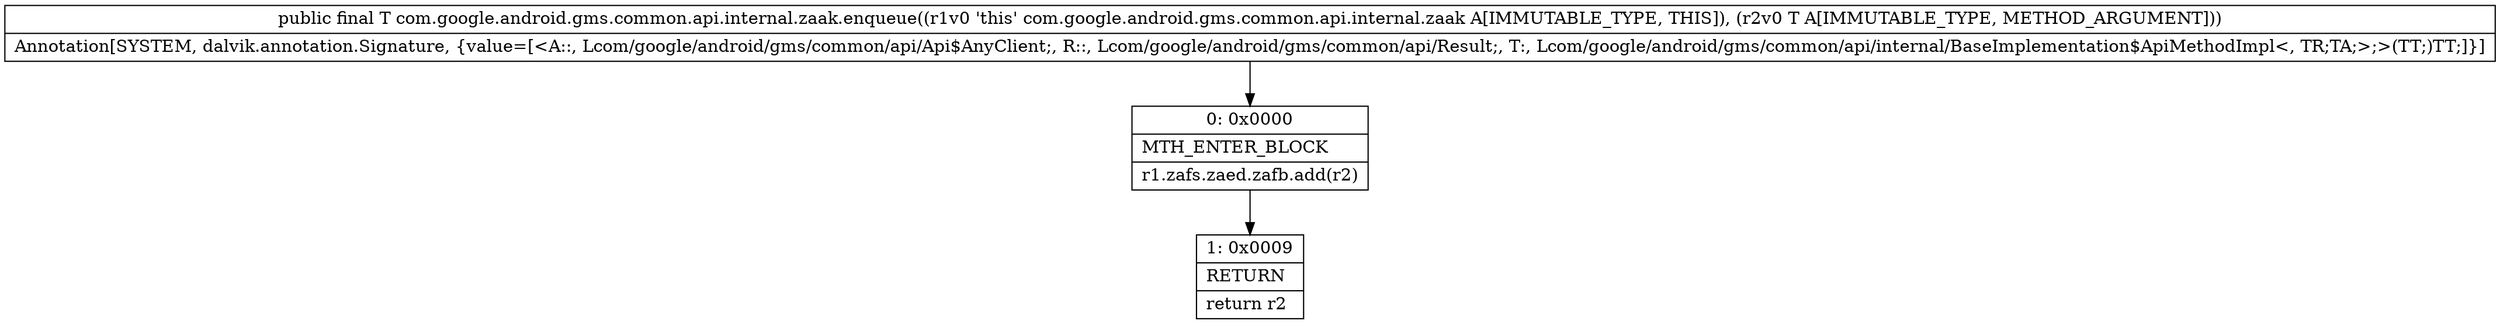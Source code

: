 digraph "CFG forcom.google.android.gms.common.api.internal.zaak.enqueue(Lcom\/google\/android\/gms\/common\/api\/internal\/BaseImplementation$ApiMethodImpl;)Lcom\/google\/android\/gms\/common\/api\/internal\/BaseImplementation$ApiMethodImpl;" {
Node_0 [shape=record,label="{0\:\ 0x0000|MTH_ENTER_BLOCK\l|r1.zafs.zaed.zafb.add(r2)\l}"];
Node_1 [shape=record,label="{1\:\ 0x0009|RETURN\l|return r2\l}"];
MethodNode[shape=record,label="{public final T com.google.android.gms.common.api.internal.zaak.enqueue((r1v0 'this' com.google.android.gms.common.api.internal.zaak A[IMMUTABLE_TYPE, THIS]), (r2v0 T A[IMMUTABLE_TYPE, METHOD_ARGUMENT]))  | Annotation[SYSTEM, dalvik.annotation.Signature, \{value=[\<A::, Lcom\/google\/android\/gms\/common\/api\/Api$AnyClient;, R::, Lcom\/google\/android\/gms\/common\/api\/Result;, T:, Lcom\/google\/android\/gms\/common\/api\/internal\/BaseImplementation$ApiMethodImpl\<, TR;TA;\>;\>(TT;)TT;]\}]\l}"];
MethodNode -> Node_0;
Node_0 -> Node_1;
}

